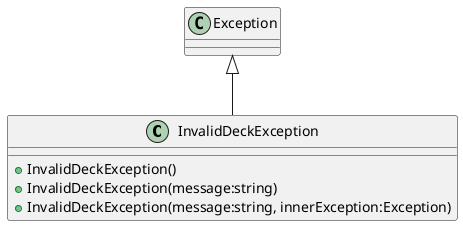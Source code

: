 @startuml
class InvalidDeckException {
    + InvalidDeckException()
    + InvalidDeckException(message:string)
    + InvalidDeckException(message:string, innerException:Exception)
}
Exception <|-- InvalidDeckException
@enduml
